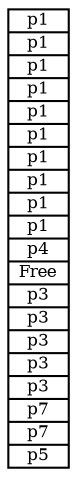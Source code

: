 // Memsim
digraph {
	graph [rankdir=RL ranksep=1.5]
	node [fontsize=8 height=0.2 margin="0.02 0.02" shape=record width=0.4]
	edge [arrowsize=0.4]
	physmem [label="p1|p1|p1|p1|p1|p1|p1|p1|p1|p1|p4|Free|p3|p3|p3|p3|p3|p7|p7|p5"]
}
